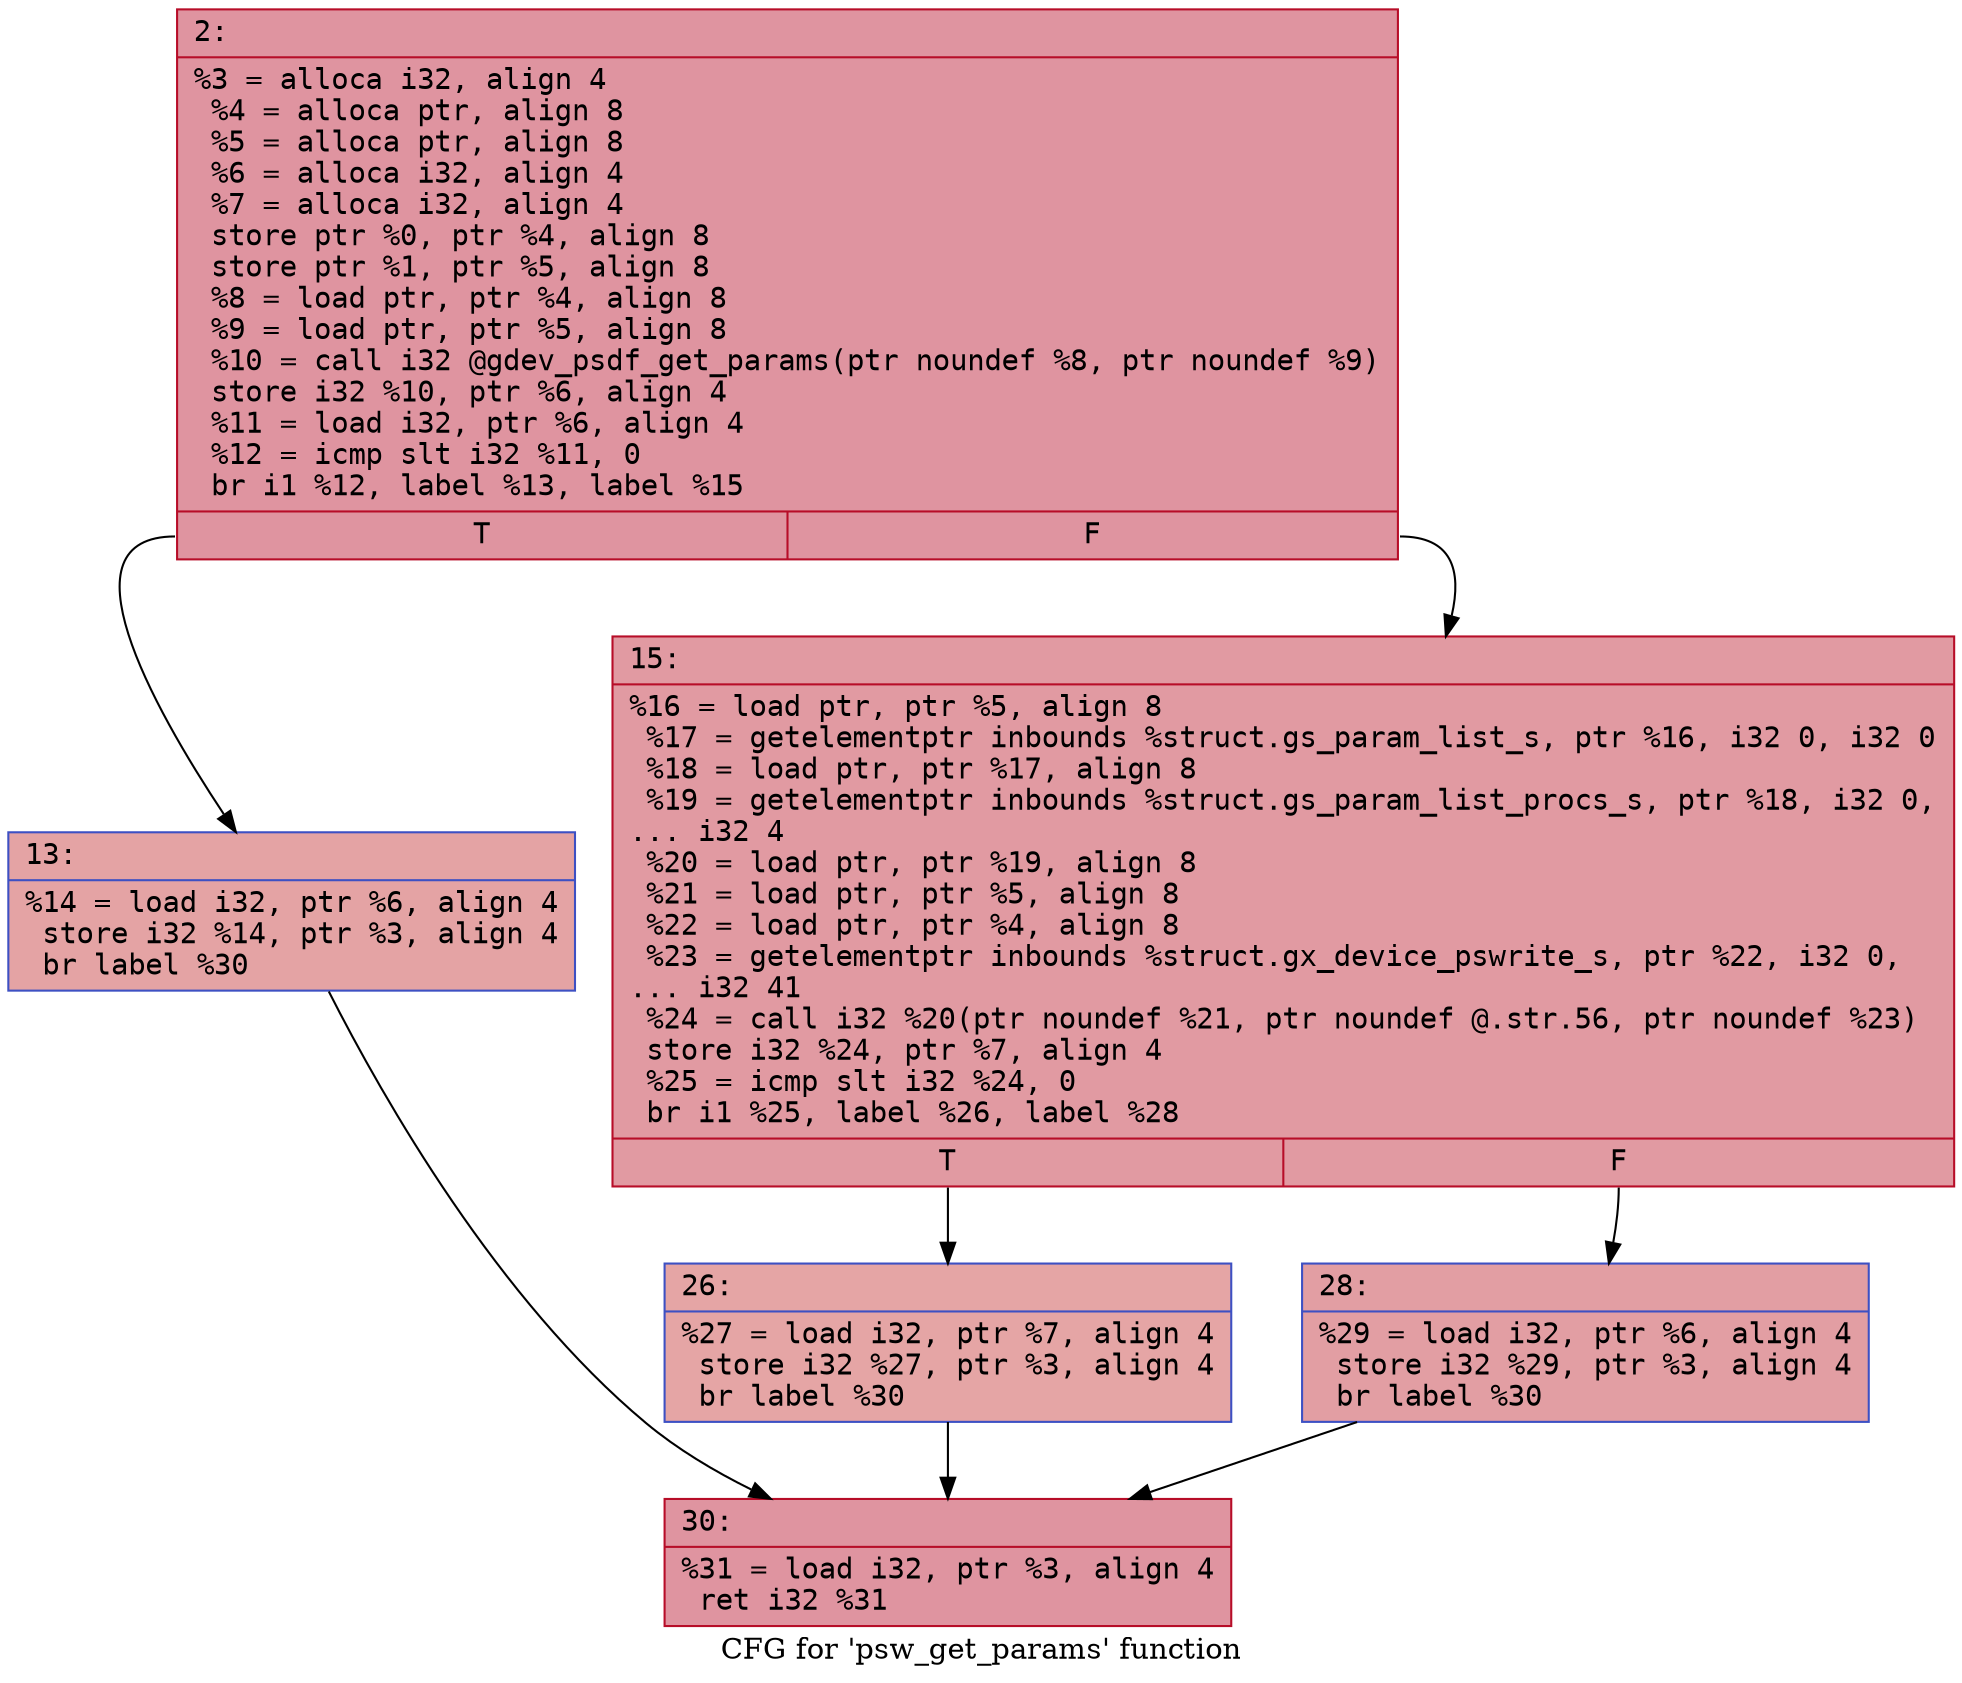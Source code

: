 digraph "CFG for 'psw_get_params' function" {
	label="CFG for 'psw_get_params' function";

	Node0x60000287b520 [shape=record,color="#b70d28ff", style=filled, fillcolor="#b70d2870" fontname="Courier",label="{2:\l|  %3 = alloca i32, align 4\l  %4 = alloca ptr, align 8\l  %5 = alloca ptr, align 8\l  %6 = alloca i32, align 4\l  %7 = alloca i32, align 4\l  store ptr %0, ptr %4, align 8\l  store ptr %1, ptr %5, align 8\l  %8 = load ptr, ptr %4, align 8\l  %9 = load ptr, ptr %5, align 8\l  %10 = call i32 @gdev_psdf_get_params(ptr noundef %8, ptr noundef %9)\l  store i32 %10, ptr %6, align 4\l  %11 = load i32, ptr %6, align 4\l  %12 = icmp slt i32 %11, 0\l  br i1 %12, label %13, label %15\l|{<s0>T|<s1>F}}"];
	Node0x60000287b520:s0 -> Node0x60000287b570[tooltip="2 -> 13\nProbability 37.50%" ];
	Node0x60000287b520:s1 -> Node0x60000287b5c0[tooltip="2 -> 15\nProbability 62.50%" ];
	Node0x60000287b570 [shape=record,color="#3d50c3ff", style=filled, fillcolor="#c32e3170" fontname="Courier",label="{13:\l|  %14 = load i32, ptr %6, align 4\l  store i32 %14, ptr %3, align 4\l  br label %30\l}"];
	Node0x60000287b570 -> Node0x60000287b6b0[tooltip="13 -> 30\nProbability 100.00%" ];
	Node0x60000287b5c0 [shape=record,color="#b70d28ff", style=filled, fillcolor="#bb1b2c70" fontname="Courier",label="{15:\l|  %16 = load ptr, ptr %5, align 8\l  %17 = getelementptr inbounds %struct.gs_param_list_s, ptr %16, i32 0, i32 0\l  %18 = load ptr, ptr %17, align 8\l  %19 = getelementptr inbounds %struct.gs_param_list_procs_s, ptr %18, i32 0,\l... i32 4\l  %20 = load ptr, ptr %19, align 8\l  %21 = load ptr, ptr %5, align 8\l  %22 = load ptr, ptr %4, align 8\l  %23 = getelementptr inbounds %struct.gx_device_pswrite_s, ptr %22, i32 0,\l... i32 41\l  %24 = call i32 %20(ptr noundef %21, ptr noundef @.str.56, ptr noundef %23)\l  store i32 %24, ptr %7, align 4\l  %25 = icmp slt i32 %24, 0\l  br i1 %25, label %26, label %28\l|{<s0>T|<s1>F}}"];
	Node0x60000287b5c0:s0 -> Node0x60000287b610[tooltip="15 -> 26\nProbability 37.50%" ];
	Node0x60000287b5c0:s1 -> Node0x60000287b660[tooltip="15 -> 28\nProbability 62.50%" ];
	Node0x60000287b610 [shape=record,color="#3d50c3ff", style=filled, fillcolor="#c5333470" fontname="Courier",label="{26:\l|  %27 = load i32, ptr %7, align 4\l  store i32 %27, ptr %3, align 4\l  br label %30\l}"];
	Node0x60000287b610 -> Node0x60000287b6b0[tooltip="26 -> 30\nProbability 100.00%" ];
	Node0x60000287b660 [shape=record,color="#3d50c3ff", style=filled, fillcolor="#be242e70" fontname="Courier",label="{28:\l|  %29 = load i32, ptr %6, align 4\l  store i32 %29, ptr %3, align 4\l  br label %30\l}"];
	Node0x60000287b660 -> Node0x60000287b6b0[tooltip="28 -> 30\nProbability 100.00%" ];
	Node0x60000287b6b0 [shape=record,color="#b70d28ff", style=filled, fillcolor="#b70d2870" fontname="Courier",label="{30:\l|  %31 = load i32, ptr %3, align 4\l  ret i32 %31\l}"];
}
